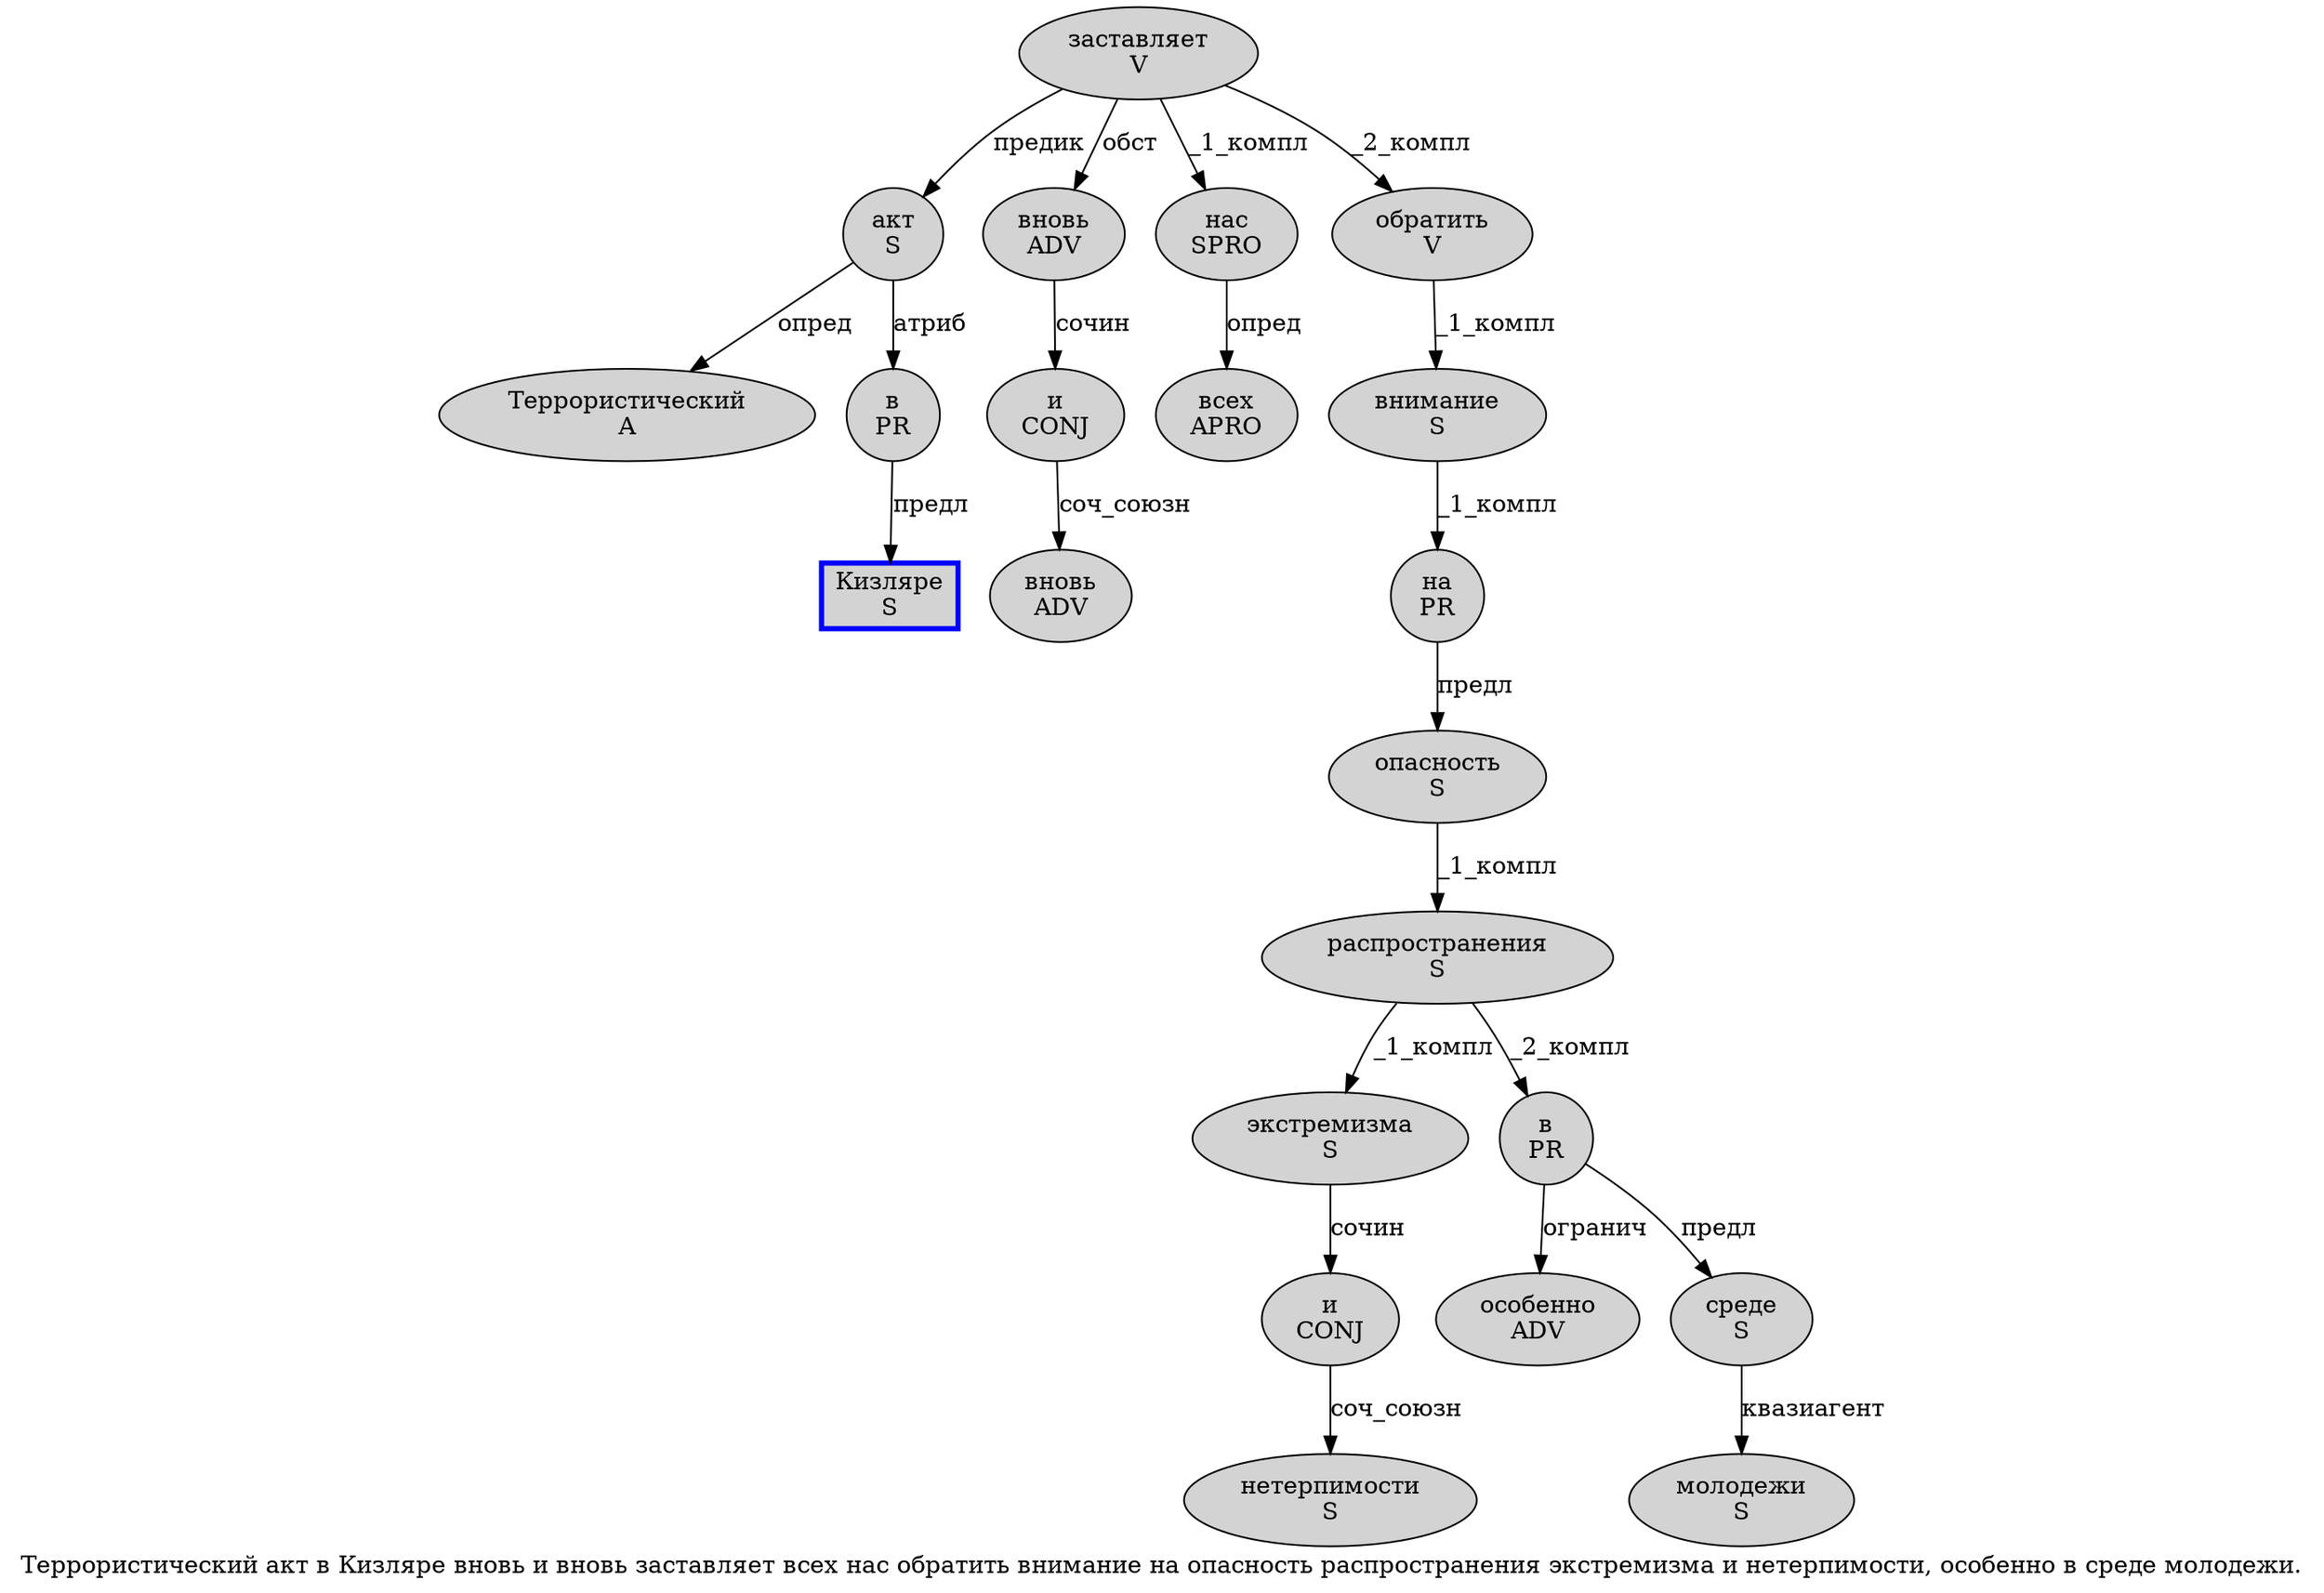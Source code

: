 digraph SENTENCE_363 {
	graph [label="Террористический акт в Кизляре вновь и вновь заставляет всех нас обратить внимание на опасность распространения экстремизма и нетерпимости, особенно в среде молодежи."]
	node [style=filled]
		0 [label="Террористический
A" color="" fillcolor=lightgray penwidth=1 shape=ellipse]
		1 [label="акт
S" color="" fillcolor=lightgray penwidth=1 shape=ellipse]
		2 [label="в
PR" color="" fillcolor=lightgray penwidth=1 shape=ellipse]
		3 [label="Кизляре
S" color=blue fillcolor=lightgray penwidth=3 shape=box]
		4 [label="вновь
ADV" color="" fillcolor=lightgray penwidth=1 shape=ellipse]
		5 [label="и
CONJ" color="" fillcolor=lightgray penwidth=1 shape=ellipse]
		6 [label="вновь
ADV" color="" fillcolor=lightgray penwidth=1 shape=ellipse]
		7 [label="заставляет
V" color="" fillcolor=lightgray penwidth=1 shape=ellipse]
		8 [label="всех
APRO" color="" fillcolor=lightgray penwidth=1 shape=ellipse]
		9 [label="нас
SPRO" color="" fillcolor=lightgray penwidth=1 shape=ellipse]
		10 [label="обратить
V" color="" fillcolor=lightgray penwidth=1 shape=ellipse]
		11 [label="внимание
S" color="" fillcolor=lightgray penwidth=1 shape=ellipse]
		12 [label="на
PR" color="" fillcolor=lightgray penwidth=1 shape=ellipse]
		13 [label="опасность
S" color="" fillcolor=lightgray penwidth=1 shape=ellipse]
		14 [label="распространения
S" color="" fillcolor=lightgray penwidth=1 shape=ellipse]
		15 [label="экстремизма
S" color="" fillcolor=lightgray penwidth=1 shape=ellipse]
		16 [label="и
CONJ" color="" fillcolor=lightgray penwidth=1 shape=ellipse]
		17 [label="нетерпимости
S" color="" fillcolor=lightgray penwidth=1 shape=ellipse]
		19 [label="особенно
ADV" color="" fillcolor=lightgray penwidth=1 shape=ellipse]
		20 [label="в
PR" color="" fillcolor=lightgray penwidth=1 shape=ellipse]
		21 [label="среде
S" color="" fillcolor=lightgray penwidth=1 shape=ellipse]
		22 [label="молодежи
S" color="" fillcolor=lightgray penwidth=1 shape=ellipse]
			5 -> 6 [label="соч_союзн"]
			9 -> 8 [label="опред"]
			11 -> 12 [label="_1_компл"]
			1 -> 0 [label="опред"]
			1 -> 2 [label="атриб"]
			21 -> 22 [label="квазиагент"]
			14 -> 15 [label="_1_компл"]
			14 -> 20 [label="_2_компл"]
			10 -> 11 [label="_1_компл"]
			7 -> 1 [label="предик"]
			7 -> 4 [label="обст"]
			7 -> 9 [label="_1_компл"]
			7 -> 10 [label="_2_компл"]
			20 -> 19 [label="огранич"]
			20 -> 21 [label="предл"]
			16 -> 17 [label="соч_союзн"]
			15 -> 16 [label="сочин"]
			12 -> 13 [label="предл"]
			13 -> 14 [label="_1_компл"]
			4 -> 5 [label="сочин"]
			2 -> 3 [label="предл"]
}